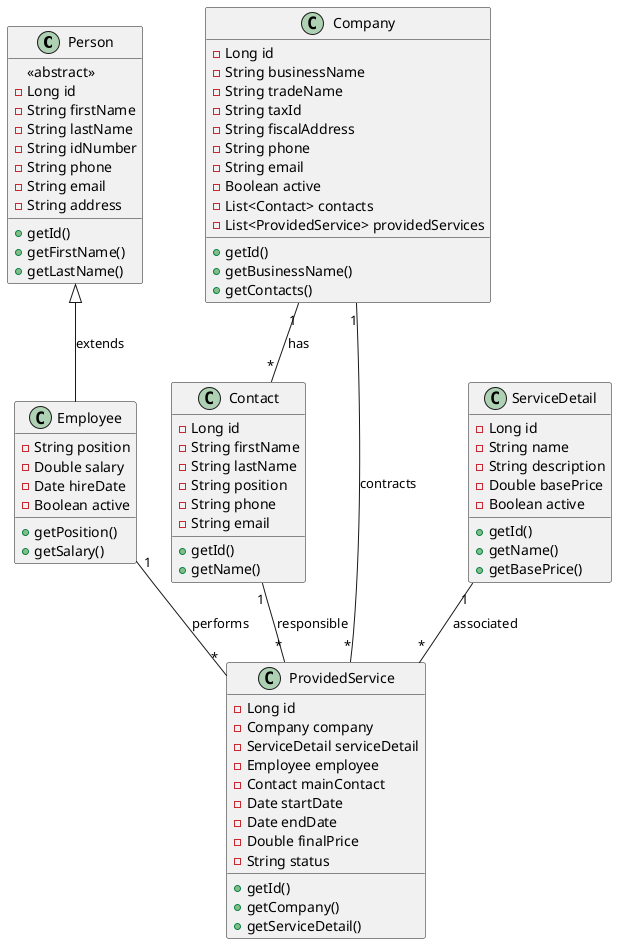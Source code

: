 @startuml

class Person {
    <<abstract>>
    - Long id
    - String firstName
    - String lastName
    - String idNumber
    - String phone
    - String email
    - String address
    + getId()
    + getFirstName()
    + getLastName()
}

class Employee {
    - String position
    - Double salary
    - Date hireDate
    - Boolean active
    + getPosition()
    + getSalary()
}

class Company {
    - Long id
    - String businessName
    - String tradeName
    - String taxId
    - String fiscalAddress
    - String phone
    - String email
    - Boolean active
    - List<Contact> contacts
    - List<ProvidedService> providedServices
    + getId()
    + getBusinessName()
    + getContacts()
}

class Contact {
    - Long id
    - String firstName
    - String lastName
    - String position
    - String phone
    - String email
    + getId()
    + getName()
}

class ServiceDetail {
    - Long id
    - String name
    - String description
    - Double basePrice
    - Boolean active
    + getId()
    + getName()
    + getBasePrice()
}

class ProvidedService {
    - Long id
    - Company company
    - ServiceDetail serviceDetail
    - Employee employee
    - Contact mainContact
    - Date startDate
    - Date endDate
    - Double finalPrice
    - String status
    + getId()
    + getCompany()
    + getServiceDetail()
}

Person <|-- Employee : extends
Company "1" -- "*" Contact : has
Company "1" -- "*" ProvidedService : contracts
ServiceDetail "1" -- "*" ProvidedService : associated
Employee "1" -- "*" ProvidedService : performs
Contact "1" -- "*" ProvidedService : responsible

@enduml